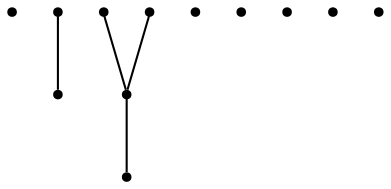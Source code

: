 graph {
  node [shape=point,comment="{\"directed\":false,\"doi\":\"10.1007/978-3-540-70904-6_7\",\"figure\":\"7 (1)\"}"]

  v0 [pos="614.192371457122,448.44295713636603"]
  v1 [pos="544.576280886628,501.66364245944544"]
  v2 [pos="519.6560297056686,244.1346380445691"]
  v3 [pos="491.45392441860463,447.83031675550666"]
  v4 [pos="456.37968295784884,306.33454852634"]
  v5 [pos="410.84308684593026,542.5439092848035"]
  v6 [pos="456.15045648619184,224.57210752699098"]
  v7 [pos="410.8680777616279,415.65131081475147"]
  v8 [pos="327.20254587572674,415.0386704338921"]
  v9 [pos="299.17648982558137,386.6219732496473"]
  v10 [pos="219.63565134447674,518.401198916965"]
  v11 [pos="235.2114621184593,415.42192035251185"]

  v1 -- v3 [id="-4",pos="544.576280886628,501.66364245944544 562.2671148255814,479.65531879001185 562.2671148255814,479.65531879001185 562.2671148255814,479.65531879001185 528.3357467296512,457.2177780999077 528.3357467296512,457.2177780999077 528.3357467296512,457.2177780999077 491.45392441860463,447.83031675550666 491.45392441860463,447.83031675550666 491.45392441860463,447.83031675550666"]
  v2 -- v4 [id="-8",pos="519.6560297056686,244.1346380445691 541.8258175872093,271.99286354912647 541.8258175872093,271.99286354912647 541.8258175872093,271.99286354912647 482.21472565406975,328.0844264560275 482.21472565406975,328.0844264560275 482.21472565406975,328.0844264560275 456.37968295784884,306.33454852634 456.37968295784884,306.33454852634 456.37968295784884,306.33454852634"]
  v6 -- v4 [id="-14",pos="456.15045648619184,224.57210752699098 425.3499636627907,224.11358091566285 425.3499636627907,224.11358091566285 425.3499636627907,224.11358091566285 422.60363372093025,293.6679734124077 422.60363372093025,293.6679734124077 422.60363372093025,293.6679734124077 456.37968295784884,306.33454852634 456.37968295784884,306.33454852634 456.37968295784884,306.33454852634"]
  v4 -- v7 [id="-15",pos="456.37968295784884,306.33454852634 453.7552234738372,340.5261887444389 453.7552234738372,340.5261887444389 453.7552234738372,340.5261887444389 424.5873273982558,374.9469651116264 424.5873273982558,374.9469651116264 424.5873273982558,374.9469651116264 410.8680777616279,415.65131081475147 410.8680777616279,415.65131081475147 410.8680777616279,415.65131081475147"]
}